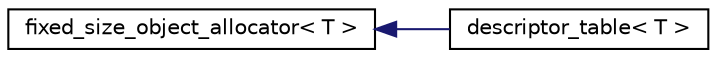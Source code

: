 digraph "Graphical Class Hierarchy"
{
 // INTERACTIVE_SVG=YES
 // LATEX_PDF_SIZE
  edge [fontname="Helvetica",fontsize="10",labelfontname="Helvetica",labelfontsize="10"];
  node [fontname="Helvetica",fontsize="10",shape=record];
  rankdir="LR";
  Node0 [label="fixed_size_object_allocator\< T \>",height=0.2,width=0.4,color="black", fillcolor="white", style="filled",URL="$classfixed__size__object__allocator.html",tooltip=" "];
  Node0 -> Node1 [dir="back",color="midnightblue",fontsize="10",style="solid",fontname="Helvetica"];
  Node1 [label="descriptor_table\< T \>",height=0.2,width=0.4,color="black", fillcolor="white", style="filled",URL="$classdescriptor__table.html",tooltip=" "];
}
